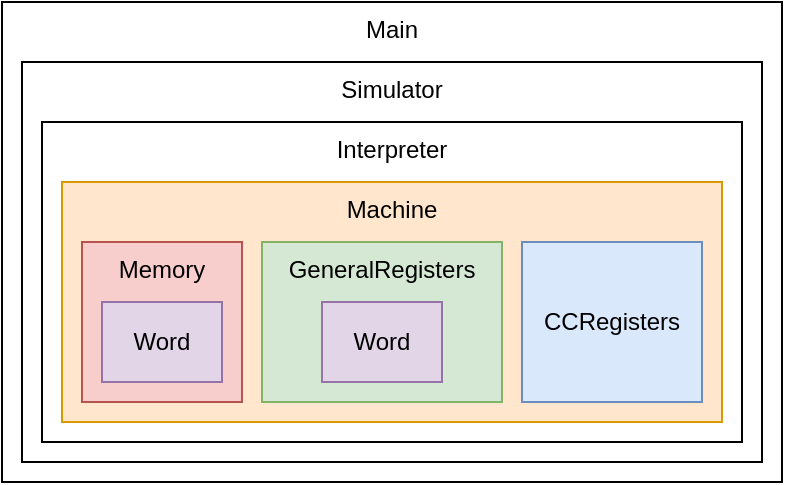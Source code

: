 <mxfile version="21.6.1" type="device">
  <diagram name="Page-1" id="0sdMeWEtzh42OIghRRTS">
    <mxGraphModel dx="1024" dy="599" grid="1" gridSize="10" guides="1" tooltips="1" connect="1" arrows="1" fold="1" page="1" pageScale="1" pageWidth="850" pageHeight="1100" math="0" shadow="0">
      <root>
        <mxCell id="0" />
        <mxCell id="1" parent="0" />
        <mxCell id="5QNNJLOoQgxwn6VG1P4w-1" value="Main" style="rounded=0;whiteSpace=wrap;html=1;verticalAlign=top;" vertex="1" parent="1">
          <mxGeometry x="40" y="40" width="390" height="240" as="geometry" />
        </mxCell>
        <mxCell id="5QNNJLOoQgxwn6VG1P4w-10" value="Simulator" style="rounded=0;whiteSpace=wrap;html=1;verticalAlign=top;" vertex="1" parent="1">
          <mxGeometry x="50" y="70" width="370" height="200" as="geometry" />
        </mxCell>
        <mxCell id="5QNNJLOoQgxwn6VG1P4w-9" value="Interpreter" style="rounded=0;whiteSpace=wrap;html=1;verticalAlign=top;" vertex="1" parent="1">
          <mxGeometry x="60" y="100" width="350" height="160" as="geometry" />
        </mxCell>
        <mxCell id="5QNNJLOoQgxwn6VG1P4w-2" value="Machine" style="rounded=0;whiteSpace=wrap;html=1;verticalAlign=top;fillColor=#ffe6cc;strokeColor=#d79b00;" vertex="1" parent="1">
          <mxGeometry x="70" y="130" width="330" height="120" as="geometry" />
        </mxCell>
        <mxCell id="5QNNJLOoQgxwn6VG1P4w-3" value="Memory" style="rounded=0;whiteSpace=wrap;html=1;verticalAlign=top;fillColor=#f8cecc;strokeColor=#b85450;" vertex="1" parent="1">
          <mxGeometry x="80" y="160" width="80" height="80" as="geometry" />
        </mxCell>
        <mxCell id="5QNNJLOoQgxwn6VG1P4w-5" value="Word" style="rounded=0;whiteSpace=wrap;html=1;fillColor=#e1d5e7;strokeColor=#9673a6;" vertex="1" parent="1">
          <mxGeometry x="90" y="190" width="60" height="40" as="geometry" />
        </mxCell>
        <mxCell id="5QNNJLOoQgxwn6VG1P4w-6" value="GeneralRegisters" style="rounded=0;whiteSpace=wrap;html=1;verticalAlign=top;fillColor=#d5e8d4;strokeColor=#82b366;" vertex="1" parent="1">
          <mxGeometry x="170" y="160" width="120" height="80" as="geometry" />
        </mxCell>
        <mxCell id="5QNNJLOoQgxwn6VG1P4w-7" value="Word" style="rounded=0;whiteSpace=wrap;html=1;fillColor=#e1d5e7;strokeColor=#9673a6;" vertex="1" parent="1">
          <mxGeometry x="200" y="190" width="60" height="40" as="geometry" />
        </mxCell>
        <mxCell id="5QNNJLOoQgxwn6VG1P4w-8" value="CCRegisters" style="rounded=0;whiteSpace=wrap;html=1;verticalAlign=middle;fillColor=#dae8fc;strokeColor=#6c8ebf;" vertex="1" parent="1">
          <mxGeometry x="300" y="160" width="90" height="80" as="geometry" />
        </mxCell>
      </root>
    </mxGraphModel>
  </diagram>
</mxfile>

